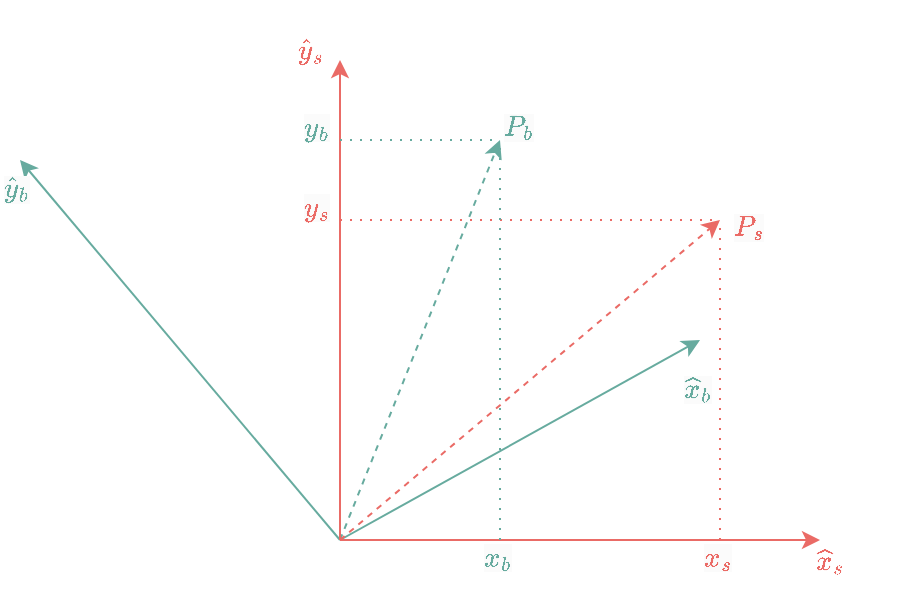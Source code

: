 <mxfile version="24.6.5" type="github" pages="2">
  <diagram name="坐标系的平面旋转" id="sqIEFOJiWXiW4yiuFP-f">
    <mxGraphModel dx="988" dy="546" grid="1" gridSize="10" guides="1" tooltips="1" connect="0" arrows="1" fold="1" page="1" pageScale="1" pageWidth="1169" pageHeight="827" math="1" shadow="0">
      <root>
        <mxCell id="0" />
        <mxCell id="1" parent="0" />
        <mxCell id="Cm8CeiGVVuB-AkB0QFSr-6" value="&lt;p&gt;`\hat{x}_{s}`&lt;br&gt;&lt;/p&gt;" style="text;html=1;align=center;verticalAlign=middle;resizable=0;points=[];autosize=1;strokeColor=none;fillColor=none;fontColor=#EA6B66;" vertex="1" parent="1">
          <mxGeometry x="680" y="505" width="90" height="50" as="geometry" />
        </mxCell>
        <mxCell id="Cm8CeiGVVuB-AkB0QFSr-7" value="&lt;p&gt;`\hat{y}_{s}`&lt;/p&gt;" style="text;html=1;align=center;verticalAlign=middle;resizable=0;points=[];autosize=1;strokeColor=none;fillColor=none;fontColor=#EA6B66;" vertex="1" parent="1">
          <mxGeometry x="420" y="250" width="90" height="50" as="geometry" />
        </mxCell>
        <mxCell id="Cm8CeiGVVuB-AkB0QFSr-36" value="" style="endArrow=none;dashed=1;html=1;dashPattern=1 4;strokeWidth=1;rounded=0;strokeColor=#EA6B66;" edge="1" parent="1">
          <mxGeometry width="50" height="50" relative="1" as="geometry">
            <mxPoint x="670" y="520" as="sourcePoint" />
            <mxPoint x="670" y="360" as="targetPoint" />
          </mxGeometry>
        </mxCell>
        <mxCell id="Cm8CeiGVVuB-AkB0QFSr-37" value="" style="endArrow=none;dashed=1;html=1;dashPattern=1 4;strokeWidth=1;rounded=0;strokeColor=#EA6B66;" edge="1" parent="1">
          <mxGeometry width="50" height="50" relative="1" as="geometry">
            <mxPoint x="480" y="360" as="sourcePoint" />
            <mxPoint x="670" y="360" as="targetPoint" />
          </mxGeometry>
        </mxCell>
        <mxCell id="Cm8CeiGVVuB-AkB0QFSr-28" value="" style="endArrow=classic;html=1;rounded=0;fillColor=#f8cecc;strokeColor=#67AB9F;strokeWidth=1;" edge="1" parent="1">
          <mxGeometry width="50" height="50" relative="1" as="geometry">
            <mxPoint x="480" y="520" as="sourcePoint" />
            <mxPoint x="660" y="420" as="targetPoint" />
          </mxGeometry>
        </mxCell>
        <mxCell id="Cm8CeiGVVuB-AkB0QFSr-31" value="" style="endArrow=classic;html=1;rounded=0;fillColor=#f8cecc;strokeColor=#67AB9F;strokeWidth=1;" edge="1" parent="1">
          <mxGeometry width="50" height="50" relative="1" as="geometry">
            <mxPoint x="480" y="520" as="sourcePoint" />
            <mxPoint x="320" y="330" as="targetPoint" />
          </mxGeometry>
        </mxCell>
        <mxCell id="Cm8CeiGVVuB-AkB0QFSr-33" value="" style="endArrow=classic;html=1;rounded=0;fillColor=#f8cecc;strokeColor=#67AB9F;strokeWidth=1;dashed=1;" edge="1" parent="1">
          <mxGeometry width="50" height="50" relative="1" as="geometry">
            <mxPoint x="480" y="520" as="sourcePoint" />
            <mxPoint x="560" y="320" as="targetPoint" />
          </mxGeometry>
        </mxCell>
        <mxCell id="Cm8CeiGVVuB-AkB0QFSr-17" value="" style="endArrow=classic;html=1;rounded=0;fillColor=#fff2cc;strokeColor=#EA6B66;strokeWidth=1;" edge="1" parent="1">
          <mxGeometry width="50" height="50" relative="1" as="geometry">
            <mxPoint x="480" y="520" as="sourcePoint" />
            <mxPoint x="480" y="280" as="targetPoint" />
          </mxGeometry>
        </mxCell>
        <mxCell id="Cm8CeiGVVuB-AkB0QFSr-18" value="" style="endArrow=classic;html=1;rounded=0;fillColor=#fff2cc;strokeColor=#EA6B66;" edge="1" parent="1">
          <mxGeometry width="50" height="50" relative="1" as="geometry">
            <mxPoint x="480" y="520" as="sourcePoint" />
            <mxPoint x="720" y="520" as="targetPoint" />
          </mxGeometry>
        </mxCell>
        <mxCell id="Cm8CeiGVVuB-AkB0QFSr-32" value="" style="endArrow=classic;html=1;rounded=0;fillColor=#fff2cc;strokeColor=#EA6B66;dashed=1;strokeWidth=1;" edge="1" parent="1">
          <mxGeometry width="50" height="50" relative="1" as="geometry">
            <mxPoint x="480" y="520" as="sourcePoint" />
            <mxPoint x="670" y="360" as="targetPoint" />
          </mxGeometry>
        </mxCell>
        <mxCell id="Cm8CeiGVVuB-AkB0QFSr-38" value="&lt;span style=&quot;font-family: Helvetica; font-size: 12px; font-style: normal; font-variant-ligatures: normal; font-variant-caps: normal; font-weight: 400; letter-spacing: normal; orphans: 2; text-align: center; text-indent: 0px; text-transform: none; widows: 2; word-spacing: 0px; -webkit-text-stroke-width: 0px; white-space: nowrap; background-color: rgb(251, 251, 251); text-decoration-thickness: initial; text-decoration-style: initial; text-decoration-color: initial; float: none; display: inline !important;&quot;&gt;`x_{s}`&lt;/span&gt;" style="text;whiteSpace=wrap;html=1;fontColor=#EA6B66;" vertex="1" parent="1">
          <mxGeometry x="660" y="515" width="100" height="40" as="geometry" />
        </mxCell>
        <mxCell id="Cm8CeiGVVuB-AkB0QFSr-39" value="&lt;span style=&quot;font-family: Helvetica; font-size: 12px; font-style: normal; font-variant-ligatures: normal; font-variant-caps: normal; font-weight: 400; letter-spacing: normal; orphans: 2; text-align: center; text-indent: 0px; text-transform: none; widows: 2; word-spacing: 0px; -webkit-text-stroke-width: 0px; white-space: nowrap; background-color: rgb(251, 251, 251); text-decoration-thickness: initial; text-decoration-style: initial; text-decoration-color: initial; float: none; display: inline !important;&quot;&gt;`y_{s}`&lt;/span&gt;" style="text;whiteSpace=wrap;html=1;fontColor=#EA6B66;" vertex="1" parent="1">
          <mxGeometry x="460" y="340" width="100" height="40" as="geometry" />
        </mxCell>
        <mxCell id="Cm8CeiGVVuB-AkB0QFSr-40" value="" style="endArrow=none;dashed=1;html=1;dashPattern=1 4;strokeWidth=1;rounded=0;strokeColor=#67AB9F;" edge="1" parent="1">
          <mxGeometry width="50" height="50" relative="1" as="geometry">
            <mxPoint x="560" y="520" as="sourcePoint" />
            <mxPoint x="560" y="320" as="targetPoint" />
          </mxGeometry>
        </mxCell>
        <mxCell id="Cm8CeiGVVuB-AkB0QFSr-42" value="" style="endArrow=none;dashed=1;html=1;dashPattern=1 4;strokeWidth=1;rounded=0;strokeColor=#67AB9F;" edge="1" parent="1">
          <mxGeometry width="50" height="50" relative="1" as="geometry">
            <mxPoint x="480" y="320" as="sourcePoint" />
            <mxPoint x="560" y="320" as="targetPoint" />
          </mxGeometry>
        </mxCell>
        <mxCell id="Cm8CeiGVVuB-AkB0QFSr-44" value="&lt;span style=&quot;font-family: Helvetica; font-size: 12px; font-style: normal; font-variant-ligatures: normal; font-variant-caps: normal; font-weight: 400; letter-spacing: normal; orphans: 2; text-align: center; text-indent: 0px; text-transform: none; widows: 2; word-spacing: 0px; -webkit-text-stroke-width: 0px; white-space: nowrap; background-color: rgb(251, 251, 251); text-decoration-thickness: initial; text-decoration-style: initial; text-decoration-color: initial; float: none; display: inline !important;&quot;&gt;`\hat{x}_{b}`&lt;/span&gt;" style="text;whiteSpace=wrap;html=1;fontColor=#67AB9F;" vertex="1" parent="1">
          <mxGeometry x="650" y="430" width="100" height="40" as="geometry" />
        </mxCell>
        <mxCell id="Cm8CeiGVVuB-AkB0QFSr-45" value="&lt;span style=&quot;font-family: Helvetica; font-size: 12px; font-style: normal; font-variant-ligatures: normal; font-variant-caps: normal; font-weight: 400; letter-spacing: normal; orphans: 2; text-align: center; text-indent: 0px; text-transform: none; widows: 2; word-spacing: 0px; -webkit-text-stroke-width: 0px; white-space: nowrap; background-color: rgb(251, 251, 251); text-decoration-thickness: initial; text-decoration-style: initial; text-decoration-color: initial; float: none; display: inline !important;&quot;&gt;`\hat{y}_{b}`&lt;/span&gt;" style="text;whiteSpace=wrap;html=1;fontColor=#67AB9F;" vertex="1" parent="1">
          <mxGeometry x="310" y="330" width="100" height="40" as="geometry" />
        </mxCell>
        <mxCell id="Cm8CeiGVVuB-AkB0QFSr-46" value="&lt;span style=&quot;font-family: Helvetica; font-size: 12px; font-style: normal; font-variant-ligatures: normal; font-variant-caps: normal; font-weight: 400; letter-spacing: normal; orphans: 2; text-align: center; text-indent: 0px; text-transform: none; widows: 2; word-spacing: 0px; -webkit-text-stroke-width: 0px; white-space: nowrap; background-color: rgb(251, 251, 251); text-decoration-thickness: initial; text-decoration-style: initial; text-decoration-color: initial; float: none; display: inline !important;&quot;&gt;`x_{b}`&lt;/span&gt;" style="text;whiteSpace=wrap;html=1;fontColor=#67AB9F;strokeWidth=1;" vertex="1" parent="1">
          <mxGeometry x="550" y="515" width="100" height="40" as="geometry" />
        </mxCell>
        <mxCell id="Cm8CeiGVVuB-AkB0QFSr-47" value="&lt;span style=&quot;font-family: Helvetica; font-size: 12px; font-style: normal; font-variant-ligatures: normal; font-variant-caps: normal; font-weight: 400; letter-spacing: normal; orphans: 2; text-align: center; text-indent: 0px; text-transform: none; widows: 2; word-spacing: 0px; -webkit-text-stroke-width: 0px; white-space: nowrap; background-color: rgb(251, 251, 251); text-decoration-thickness: initial; text-decoration-style: initial; text-decoration-color: initial; float: none; display: inline !important;&quot;&gt;`y_{b}`&lt;/span&gt;" style="text;whiteSpace=wrap;html=1;fontColor=#67AB9F;" vertex="1" parent="1">
          <mxGeometry x="460" y="300" width="100" height="40" as="geometry" />
        </mxCell>
        <mxCell id="Cm8CeiGVVuB-AkB0QFSr-49" value="&lt;span style=&quot;font-family: Helvetica; font-size: 12px; font-style: normal; font-variant-ligatures: normal; font-variant-caps: normal; font-weight: 400; letter-spacing: normal; orphans: 2; text-align: center; text-indent: 0px; text-transform: none; widows: 2; word-spacing: 0px; -webkit-text-stroke-width: 0px; white-space: nowrap; background-color: rgb(251, 251, 251); text-decoration-thickness: initial; text-decoration-style: initial; text-decoration-color: initial; float: none; display: inline !important;&quot;&gt;`P_{s}`&lt;/span&gt;" style="text;whiteSpace=wrap;html=1;fontColor=#EA6B66;" vertex="1" parent="1">
          <mxGeometry x="675" y="350" width="50" height="40" as="geometry" />
        </mxCell>
        <mxCell id="Cm8CeiGVVuB-AkB0QFSr-50" value="&lt;span style=&quot;font-family: Helvetica; font-size: 12px; font-style: normal; font-variant-ligatures: normal; font-variant-caps: normal; font-weight: 400; letter-spacing: normal; orphans: 2; text-align: center; text-indent: 0px; text-transform: none; widows: 2; word-spacing: 0px; -webkit-text-stroke-width: 0px; white-space: nowrap; background-color: rgb(251, 251, 251); text-decoration-thickness: initial; text-decoration-style: initial; text-decoration-color: initial; float: none; display: inline !important;&quot;&gt;`P_{b}`&lt;/span&gt;" style="text;whiteSpace=wrap;html=1;fontColor=#67AB9F;" vertex="1" parent="1">
          <mxGeometry x="560" y="300" width="50" height="40" as="geometry" />
        </mxCell>
      </root>
    </mxGraphModel>
  </diagram>
  <diagram id="JJiEr8lqC9aUbQUA5tRz" name="标准正交基与坐标">
    <mxGraphModel dx="988" dy="546" grid="1" gridSize="10" guides="1" tooltips="1" connect="1" arrows="1" fold="1" page="1" pageScale="1" pageWidth="1169" pageHeight="827" math="1" shadow="0">
      <root>
        <mxCell id="0" />
        <mxCell id="1" parent="0" />
        <mxCell id="TPSXdm6jdntzBL9BI1Y9-1" value="" style="endArrow=classic;html=1;rounded=0;fillColor=#fff2cc;strokeColor=#FF0000;" edge="1" parent="1">
          <mxGeometry width="50" height="50" relative="1" as="geometry">
            <mxPoint x="400" y="520" as="sourcePoint" />
            <mxPoint x="400" y="360" as="targetPoint" />
          </mxGeometry>
        </mxCell>
        <mxCell id="TPSXdm6jdntzBL9BI1Y9-2" value="" style="endArrow=none;html=1;rounded=0;fillColor=#fff2cc;strokeColor=#FF0000;endFill=0;dashed=1;dashPattern=1 4;" edge="1" parent="1">
          <mxGeometry width="50" height="50" relative="1" as="geometry">
            <mxPoint x="400" y="360" as="sourcePoint" />
            <mxPoint x="720" y="360" as="targetPoint" />
          </mxGeometry>
        </mxCell>
        <mxCell id="TPSXdm6jdntzBL9BI1Y9-4" value="" style="endArrow=classic;html=1;rounded=0;fillColor=#fff2cc;strokeColor=#FF0000;" edge="1" parent="1">
          <mxGeometry width="50" height="50" relative="1" as="geometry">
            <mxPoint x="400" y="520" as="sourcePoint" />
            <mxPoint x="720" y="520" as="targetPoint" />
          </mxGeometry>
        </mxCell>
        <mxCell id="TPSXdm6jdntzBL9BI1Y9-5" value="" style="endArrow=none;html=1;rounded=0;fillColor=#fff2cc;strokeColor=#FF0000;endFill=0;dashed=1;dashPattern=1 4;" edge="1" parent="1">
          <mxGeometry width="50" height="50" relative="1" as="geometry">
            <mxPoint x="720" y="520" as="sourcePoint" />
            <mxPoint x="720" y="360" as="targetPoint" />
          </mxGeometry>
        </mxCell>
      </root>
    </mxGraphModel>
  </diagram>
</mxfile>
